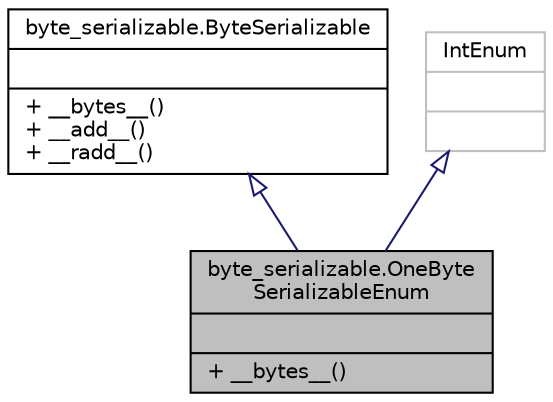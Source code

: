 digraph "byte_serializable.OneByteSerializableEnum"
{
 // LATEX_PDF_SIZE
  edge [fontname="Helvetica",fontsize="10",labelfontname="Helvetica",labelfontsize="10"];
  node [fontname="Helvetica",fontsize="10",shape=record];
  Node1 [label="{byte_serializable.OneByte\lSerializableEnum\n||+ __bytes__()\l}",height=0.2,width=0.4,color="black", fillcolor="grey75", style="filled", fontcolor="black",tooltip=" "];
  Node2 -> Node1 [dir="back",color="midnightblue",fontsize="10",style="solid",arrowtail="onormal",fontname="Helvetica"];
  Node2 [label="{byte_serializable.ByteSerializable\n||+ __bytes__()\l+ __add__()\l+ __radd__()\l}",height=0.2,width=0.4,color="black", fillcolor="white", style="filled",URL="$classbyte__serializable_1_1ByteSerializable.html",tooltip=" "];
  Node3 -> Node1 [dir="back",color="midnightblue",fontsize="10",style="solid",arrowtail="onormal",fontname="Helvetica"];
  Node3 [label="{IntEnum\n||}",height=0.2,width=0.4,color="grey75", fillcolor="white", style="filled",tooltip=" "];
}
